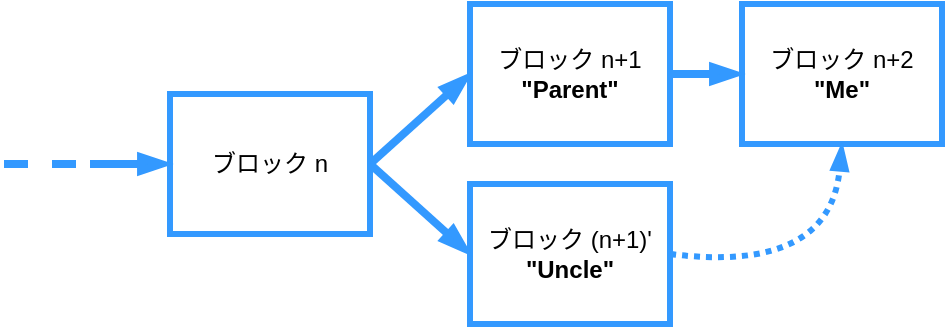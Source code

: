 <mxfile>
    <diagram id="xXqjhQiOhwLZG3hpxPee" name="ページ1">
        <mxGraphModel dx="1702" dy="547" grid="1" gridSize="10" guides="1" tooltips="1" connect="1" arrows="1" fold="1" page="1" pageScale="1" pageWidth="1169" pageHeight="827" math="0" shadow="0">
            <root>
                <mxCell id="0"/>
                <mxCell id="1" parent="0"/>
                <mxCell id="2" value="ブロック n" style="whiteSpace=wrap;html=1;strokeWidth=3;strokeColor=#3399FF;" vertex="1" parent="1">
                    <mxGeometry x="80" y="250" width="100" height="70" as="geometry"/>
                </mxCell>
                <mxCell id="3" value="ブロック (n+1)'&lt;br&gt;&lt;b&gt;&quot;Uncle&quot;&lt;/b&gt;" style="whiteSpace=wrap;html=1;strokeWidth=3;strokeColor=#3399FF;" vertex="1" parent="1">
                    <mxGeometry x="230" y="295" width="100" height="70" as="geometry"/>
                </mxCell>
                <mxCell id="4" value="ブロック n+1&lt;br&gt;&lt;b&gt;&quot;Parent&quot;&lt;/b&gt;" style="whiteSpace=wrap;html=1;strokeWidth=3;strokeColor=#3399FF;" vertex="1" parent="1">
                    <mxGeometry x="230" y="205" width="100" height="70" as="geometry"/>
                </mxCell>
                <mxCell id="5" value="ブロック n+2&lt;br&gt;&lt;b&gt;&quot;Me&quot;&lt;/b&gt;" style="whiteSpace=wrap;html=1;strokeWidth=3;strokeColor=#3399FF;" vertex="1" parent="1">
                    <mxGeometry x="366" y="205" width="100" height="70" as="geometry"/>
                </mxCell>
                <mxCell id="6" value="" style="endArrow=blockThin;html=1;endFill=1;strokeWidth=4;strokeColor=#3399FF;exitX=1;exitY=0.5;exitDx=0;exitDy=0;entryX=0;entryY=0.5;entryDx=0;entryDy=0;" edge="1" parent="1" source="2" target="4">
                    <mxGeometry width="50" height="50" relative="1" as="geometry">
                        <mxPoint x="250" y="310" as="sourcePoint"/>
                        <mxPoint x="300" y="260" as="targetPoint"/>
                    </mxGeometry>
                </mxCell>
                <mxCell id="7" value="" style="endArrow=blockThin;html=1;endFill=1;strokeWidth=4;strokeColor=#3399FF;exitX=1;exitY=0.5;exitDx=0;exitDy=0;entryX=0;entryY=0.5;entryDx=0;entryDy=0;" edge="1" parent="1" source="2" target="3">
                    <mxGeometry width="50" height="50" relative="1" as="geometry">
                        <mxPoint x="190" y="295" as="sourcePoint"/>
                        <mxPoint x="240" y="250" as="targetPoint"/>
                    </mxGeometry>
                </mxCell>
                <mxCell id="8" value="" style="endArrow=blockThin;html=1;endFill=1;strokeWidth=4;strokeColor=#3399FF;exitX=1;exitY=0.5;exitDx=0;exitDy=0;" edge="1" parent="1" source="4" target="5">
                    <mxGeometry width="50" height="50" relative="1" as="geometry">
                        <mxPoint x="385" y="295" as="sourcePoint"/>
                        <mxPoint x="435" y="340" as="targetPoint"/>
                    </mxGeometry>
                </mxCell>
                <mxCell id="10" value="" style="endArrow=blockThin;html=1;endFill=1;strokeWidth=4;strokeColor=#3399FF;entryX=0;entryY=0.5;entryDx=0;entryDy=0;" edge="1" parent="1" target="2">
                    <mxGeometry width="50" height="50" relative="1" as="geometry">
                        <mxPoint x="40" y="285" as="sourcePoint"/>
                        <mxPoint x="78" y="250" as="targetPoint"/>
                    </mxGeometry>
                </mxCell>
                <mxCell id="13" value="" style="endArrow=none;dashed=1;html=1;strokeColor=#3399FF;strokeWidth=4;" edge="1" parent="1">
                    <mxGeometry width="50" height="50" relative="1" as="geometry">
                        <mxPoint x="-3" y="285" as="sourcePoint"/>
                        <mxPoint x="47" y="285" as="targetPoint"/>
                    </mxGeometry>
                </mxCell>
                <mxCell id="16" value="" style="curved=1;endArrow=blockThin;html=1;strokeColor=#3399FF;strokeWidth=3;endFill=1;dashed=1;dashPattern=1 1;exitX=1;exitY=0.5;exitDx=0;exitDy=0;entryX=0.5;entryY=1;entryDx=0;entryDy=0;" edge="1" parent="1" source="3" target="5">
                    <mxGeometry width="50" height="50" relative="1" as="geometry">
                        <mxPoint x="391" y="380" as="sourcePoint"/>
                        <mxPoint x="441" y="330" as="targetPoint"/>
                        <Array as="points">
                            <mxPoint x="410" y="340"/>
                        </Array>
                    </mxGeometry>
                </mxCell>
            </root>
        </mxGraphModel>
    </diagram>
</mxfile>